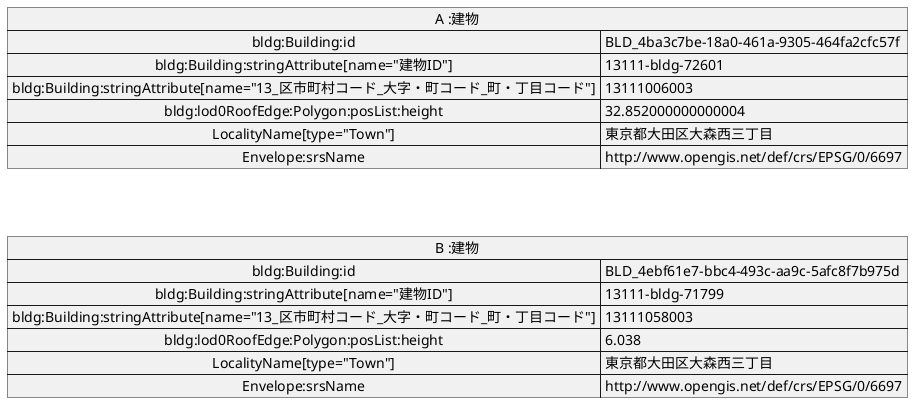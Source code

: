 @startuml
map "A :建物" as A {
 bldg:Building:id => BLD_4ba3c7be-18a0-461a-9305-464fa2cfc57f
 bldg:Building:stringAttribute[name="建物ID"] => 13111-bldg-72601
 bldg:Building:stringAttribute[name="13_区市町村コード_大字・町コード_町・丁目コード"] => 13111006003
 bldg:lod0RoofEdge:Polygon:posList:height => 32.852000000000004
 LocalityName[type="Town"] => 東京都大田区大森西三丁目
 Envelope:srsName => http://www.opengis.net/def/crs/EPSG/0/6697
}
map "B :建物" as B {
 bldg:Building:id => BLD_4ebf61e7-bbc4-493c-aa9c-5afc8f7b975d
 bldg:Building:stringAttribute[name="建物ID"] => 13111-bldg-71799
 bldg:Building:stringAttribute[name="13_区市町村コード_大字・町コード_町・丁目コード"] => 13111058003
 bldg:lod0RoofEdge:Polygon:posList:height => 6.038
 LocalityName[type="Town"] => 東京都大田区大森西三丁目
 Envelope:srsName => http://www.opengis.net/def/crs/EPSG/0/6697
}
A -[hidden]- B
@enduml
